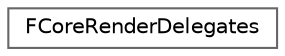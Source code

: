digraph "Graphical Class Hierarchy"
{
 // INTERACTIVE_SVG=YES
 // LATEX_PDF_SIZE
  bgcolor="transparent";
  edge [fontname=Helvetica,fontsize=10,labelfontname=Helvetica,labelfontsize=10];
  node [fontname=Helvetica,fontsize=10,shape=box,height=0.2,width=0.4];
  rankdir="LR";
  Node0 [id="Node000000",label="FCoreRenderDelegates",height=0.2,width=0.4,color="grey40", fillcolor="white", style="filled",URL="$de/d57/classFCoreRenderDelegates.html",tooltip=" "];
}
